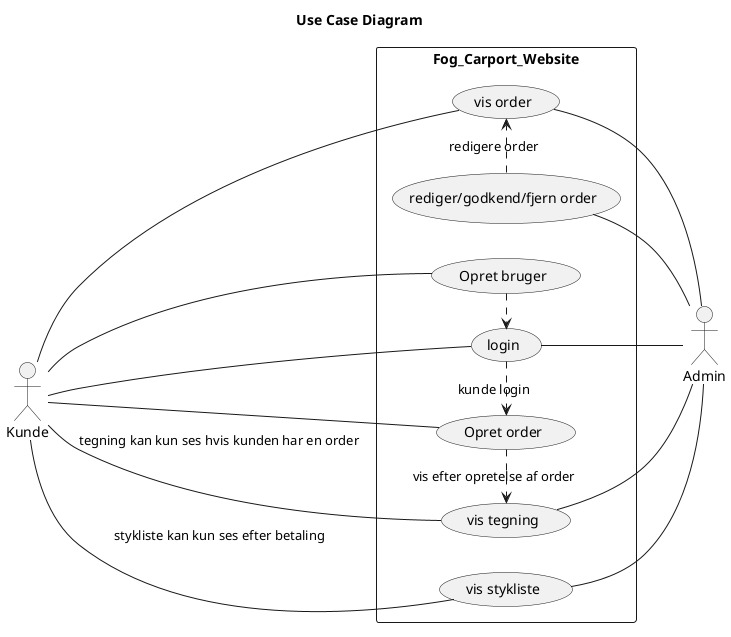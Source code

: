 @startuml
'https://plantuml.com/use-case-diagram
left to right direction
Title Use Case Diagram
actor Kunde as k
actor Admin as a
rectangle Fog_Carport_Website {
  k -- (Opret bruger)
  k -- (login)
  k -- (vis stykliste) : stykliste kan kun ses efter betaling
  k -- (Opret order)
  k -- (vis order)
  k -- (vis tegning) : tegning kan kun ses hvis kunden har en order
  (login) -- a
  (vis tegning) -- a
  (vis order) -- a
  (vis stykliste) -- a
  (rediger/godkend/fjern order) -- a

  (rediger/godkend/fjern order) .> (vis order) : redigere order
  (Opret bruger) .> (login)
  (login) .> (Opret order) : kunde login
  (Opret order) .> (vis tegning) : vis efter opretelse af order
}
'note top of k : aktør
'note top of a : aktør
@enduml